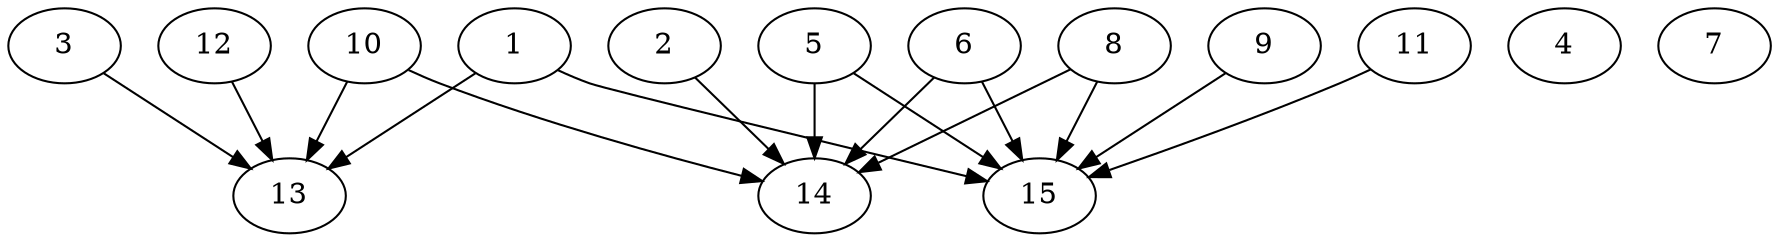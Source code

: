 // DAG automatically generated by daggen at Thu Oct  3 13:59:26 2019
// ./daggen --dot -n 15 --ccr 0.5 --fat 0.9 --regular 0.5 --density 0.5 --mindata 5242880 --maxdata 52428800 
digraph G {
  1 [size="99424256", alpha="0.05", expect_size="49712128"] 
  1 -> 13 [size ="49712128"]
  1 -> 15 [size ="49712128"]
  2 [size="56147968", alpha="0.19", expect_size="28073984"] 
  2 -> 14 [size ="28073984"]
  3 [size="19752960", alpha="0.00", expect_size="9876480"] 
  3 -> 13 [size ="9876480"]
  4 [size="27158528", alpha="0.13", expect_size="13579264"] 
  5 [size="61224960", alpha="0.13", expect_size="30612480"] 
  5 -> 14 [size ="30612480"]
  5 -> 15 [size ="30612480"]
  6 [size="14811136", alpha="0.10", expect_size="7405568"] 
  6 -> 14 [size ="7405568"]
  6 -> 15 [size ="7405568"]
  7 [size="79089664", alpha="0.19", expect_size="39544832"] 
  8 [size="67450880", alpha="0.04", expect_size="33725440"] 
  8 -> 14 [size ="33725440"]
  8 -> 15 [size ="33725440"]
  9 [size="61057024", alpha="0.03", expect_size="30528512"] 
  9 -> 15 [size ="30528512"]
  10 [size="94279680", alpha="0.15", expect_size="47139840"] 
  10 -> 13 [size ="47139840"]
  10 -> 14 [size ="47139840"]
  11 [size="80476160", alpha="0.04", expect_size="40238080"] 
  11 -> 15 [size ="40238080"]
  12 [size="104155136", alpha="0.12", expect_size="52077568"] 
  12 -> 13 [size ="52077568"]
  13 [size="99854336", alpha="0.15", expect_size="49927168"] 
  14 [size="102139904", alpha="0.02", expect_size="51069952"] 
  15 [size="68116480", alpha="0.02", expect_size="34058240"] 
}
